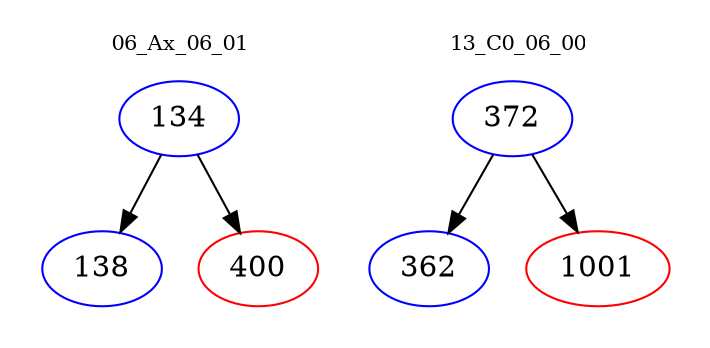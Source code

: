 digraph{
subgraph cluster_0 {
color = white
label = "06_Ax_06_01";
fontsize=10;
T0_134 [label="134", color="blue"]
T0_134 -> T0_138 [color="black"]
T0_138 [label="138", color="blue"]
T0_134 -> T0_400 [color="black"]
T0_400 [label="400", color="red"]
}
subgraph cluster_1 {
color = white
label = "13_C0_06_00";
fontsize=10;
T1_372 [label="372", color="blue"]
T1_372 -> T1_362 [color="black"]
T1_362 [label="362", color="blue"]
T1_372 -> T1_1001 [color="black"]
T1_1001 [label="1001", color="red"]
}
}
